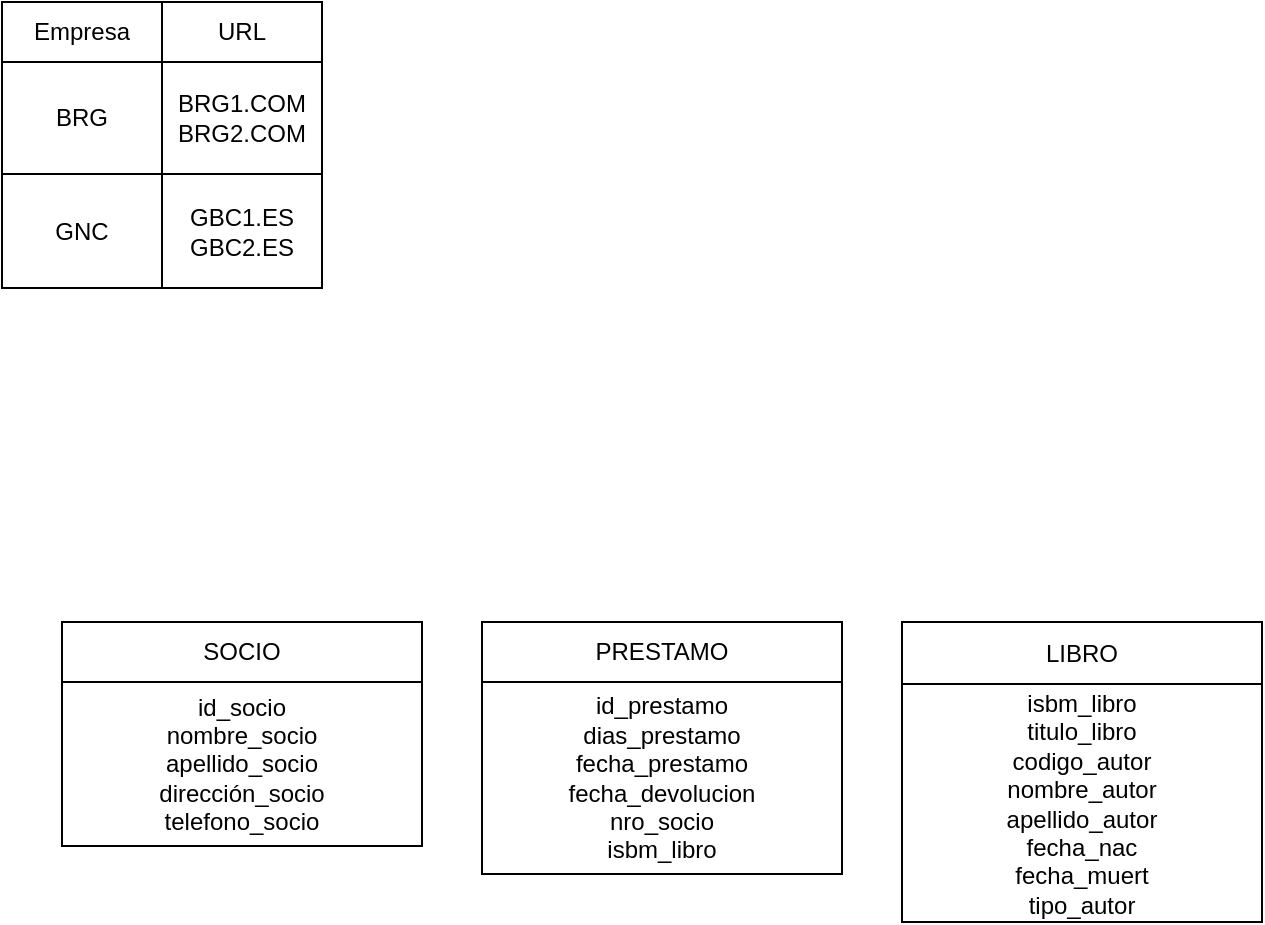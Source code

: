 <mxfile version="24.9.1">
  <diagram name="Página-1" id="s1wva9HRvPWU8w2n_Uq0">
    <mxGraphModel dx="1434" dy="746" grid="1" gridSize="10" guides="1" tooltips="1" connect="1" arrows="1" fold="1" page="1" pageScale="1" pageWidth="827" pageHeight="1169" math="0" shadow="0">
      <root>
        <mxCell id="0" />
        <mxCell id="1" parent="0" />
        <mxCell id="r7ORyJVNSRb1-A7q9vxN-14" value="" style="shape=table;startSize=0;container=1;collapsible=0;childLayout=tableLayout;" parent="1" vertex="1">
          <mxGeometry x="10" y="10" width="160" height="143" as="geometry" />
        </mxCell>
        <mxCell id="r7ORyJVNSRb1-A7q9vxN-15" value="" style="shape=tableRow;horizontal=0;startSize=0;swimlaneHead=0;swimlaneBody=0;strokeColor=inherit;top=0;left=0;bottom=0;right=0;collapsible=0;dropTarget=0;fillColor=none;points=[[0,0.5],[1,0.5]];portConstraint=eastwest;" parent="r7ORyJVNSRb1-A7q9vxN-14" vertex="1">
          <mxGeometry width="160" height="30" as="geometry" />
        </mxCell>
        <mxCell id="r7ORyJVNSRb1-A7q9vxN-16" value="Empresa" style="shape=partialRectangle;html=1;whiteSpace=wrap;connectable=0;strokeColor=inherit;overflow=hidden;fillColor=none;top=0;left=0;bottom=0;right=0;pointerEvents=1;" parent="r7ORyJVNSRb1-A7q9vxN-15" vertex="1">
          <mxGeometry width="80" height="30" as="geometry">
            <mxRectangle width="80" height="30" as="alternateBounds" />
          </mxGeometry>
        </mxCell>
        <mxCell id="r7ORyJVNSRb1-A7q9vxN-17" value="URL" style="shape=partialRectangle;html=1;whiteSpace=wrap;connectable=0;strokeColor=inherit;overflow=hidden;fillColor=none;top=0;left=0;bottom=0;right=0;pointerEvents=1;" parent="r7ORyJVNSRb1-A7q9vxN-15" vertex="1">
          <mxGeometry x="80" width="80" height="30" as="geometry">
            <mxRectangle width="80" height="30" as="alternateBounds" />
          </mxGeometry>
        </mxCell>
        <mxCell id="r7ORyJVNSRb1-A7q9vxN-18" value="" style="shape=tableRow;horizontal=0;startSize=0;swimlaneHead=0;swimlaneBody=0;strokeColor=inherit;top=0;left=0;bottom=0;right=0;collapsible=0;dropTarget=0;fillColor=none;points=[[0,0.5],[1,0.5]];portConstraint=eastwest;" parent="r7ORyJVNSRb1-A7q9vxN-14" vertex="1">
          <mxGeometry y="30" width="160" height="56" as="geometry" />
        </mxCell>
        <mxCell id="r7ORyJVNSRb1-A7q9vxN-19" value="BRG" style="shape=partialRectangle;html=1;whiteSpace=wrap;connectable=0;strokeColor=inherit;overflow=hidden;fillColor=none;top=0;left=0;bottom=0;right=0;pointerEvents=1;" parent="r7ORyJVNSRb1-A7q9vxN-18" vertex="1">
          <mxGeometry width="80" height="56" as="geometry">
            <mxRectangle width="80" height="56" as="alternateBounds" />
          </mxGeometry>
        </mxCell>
        <mxCell id="r7ORyJVNSRb1-A7q9vxN-20" value="BRG1.COM&lt;div&gt;BRG2.COM&lt;/div&gt;" style="shape=partialRectangle;html=1;whiteSpace=wrap;connectable=0;strokeColor=inherit;overflow=hidden;fillColor=none;top=0;left=0;bottom=0;right=0;pointerEvents=1;" parent="r7ORyJVNSRb1-A7q9vxN-18" vertex="1">
          <mxGeometry x="80" width="80" height="56" as="geometry">
            <mxRectangle width="80" height="56" as="alternateBounds" />
          </mxGeometry>
        </mxCell>
        <mxCell id="r7ORyJVNSRb1-A7q9vxN-21" value="" style="shape=tableRow;horizontal=0;startSize=0;swimlaneHead=0;swimlaneBody=0;strokeColor=inherit;top=0;left=0;bottom=0;right=0;collapsible=0;dropTarget=0;fillColor=none;points=[[0,0.5],[1,0.5]];portConstraint=eastwest;" parent="r7ORyJVNSRb1-A7q9vxN-14" vertex="1">
          <mxGeometry y="86" width="160" height="57" as="geometry" />
        </mxCell>
        <mxCell id="r7ORyJVNSRb1-A7q9vxN-22" value="GNC" style="shape=partialRectangle;html=1;whiteSpace=wrap;connectable=0;strokeColor=inherit;overflow=hidden;fillColor=none;top=0;left=0;bottom=0;right=0;pointerEvents=1;" parent="r7ORyJVNSRb1-A7q9vxN-21" vertex="1">
          <mxGeometry width="80" height="57" as="geometry">
            <mxRectangle width="80" height="57" as="alternateBounds" />
          </mxGeometry>
        </mxCell>
        <mxCell id="r7ORyJVNSRb1-A7q9vxN-23" value="GBC1.ES&lt;div&gt;GBC2.ES&lt;/div&gt;" style="shape=partialRectangle;html=1;whiteSpace=wrap;connectable=0;strokeColor=inherit;overflow=hidden;fillColor=none;top=0;left=0;bottom=0;right=0;pointerEvents=1;" parent="r7ORyJVNSRb1-A7q9vxN-21" vertex="1">
          <mxGeometry x="80" width="80" height="57" as="geometry">
            <mxRectangle width="80" height="57" as="alternateBounds" />
          </mxGeometry>
        </mxCell>
        <mxCell id="atUEhZ1Hb-aagrPBj2f7-11" value="" style="shape=table;startSize=0;container=1;collapsible=0;childLayout=tableLayout;" vertex="1" parent="1">
          <mxGeometry x="40" y="320" width="180" height="112" as="geometry" />
        </mxCell>
        <mxCell id="atUEhZ1Hb-aagrPBj2f7-12" value="" style="shape=tableRow;horizontal=0;startSize=0;swimlaneHead=0;swimlaneBody=0;strokeColor=inherit;top=0;left=0;bottom=0;right=0;collapsible=0;dropTarget=0;fillColor=none;points=[[0,0.5],[1,0.5]];portConstraint=eastwest;" vertex="1" parent="atUEhZ1Hb-aagrPBj2f7-11">
          <mxGeometry width="180" height="30" as="geometry" />
        </mxCell>
        <mxCell id="atUEhZ1Hb-aagrPBj2f7-13" value="SOCIO" style="shape=partialRectangle;html=1;whiteSpace=wrap;connectable=0;strokeColor=inherit;overflow=hidden;fillColor=none;top=0;left=0;bottom=0;right=0;pointerEvents=1;" vertex="1" parent="atUEhZ1Hb-aagrPBj2f7-12">
          <mxGeometry width="180" height="30" as="geometry">
            <mxRectangle width="180" height="30" as="alternateBounds" />
          </mxGeometry>
        </mxCell>
        <mxCell id="atUEhZ1Hb-aagrPBj2f7-14" value="" style="shape=tableRow;horizontal=0;startSize=0;swimlaneHead=0;swimlaneBody=0;strokeColor=inherit;top=0;left=0;bottom=0;right=0;collapsible=0;dropTarget=0;fillColor=none;points=[[0,0.5],[1,0.5]];portConstraint=eastwest;" vertex="1" parent="atUEhZ1Hb-aagrPBj2f7-11">
          <mxGeometry y="30" width="180" height="82" as="geometry" />
        </mxCell>
        <mxCell id="atUEhZ1Hb-aagrPBj2f7-15" value="id_socio&lt;div&gt;nombre_socio&lt;/div&gt;&lt;div&gt;apellido_socio&lt;/div&gt;&lt;div&gt;dirección_socio&lt;/div&gt;&lt;div&gt;telefono_socio&lt;/div&gt;" style="shape=partialRectangle;html=1;whiteSpace=wrap;connectable=0;strokeColor=inherit;overflow=hidden;fillColor=none;top=0;left=0;bottom=0;right=0;pointerEvents=1;" vertex="1" parent="atUEhZ1Hb-aagrPBj2f7-14">
          <mxGeometry width="180" height="82" as="geometry">
            <mxRectangle width="180" height="82" as="alternateBounds" />
          </mxGeometry>
        </mxCell>
        <mxCell id="atUEhZ1Hb-aagrPBj2f7-16" value="" style="shape=table;startSize=0;container=1;collapsible=0;childLayout=tableLayout;" vertex="1" parent="1">
          <mxGeometry x="250" y="320" width="180" height="126" as="geometry" />
        </mxCell>
        <mxCell id="atUEhZ1Hb-aagrPBj2f7-17" value="" style="shape=tableRow;horizontal=0;startSize=0;swimlaneHead=0;swimlaneBody=0;strokeColor=inherit;top=0;left=0;bottom=0;right=0;collapsible=0;dropTarget=0;fillColor=none;points=[[0,0.5],[1,0.5]];portConstraint=eastwest;" vertex="1" parent="atUEhZ1Hb-aagrPBj2f7-16">
          <mxGeometry width="180" height="30" as="geometry" />
        </mxCell>
        <mxCell id="atUEhZ1Hb-aagrPBj2f7-18" value="PRESTAMO" style="shape=partialRectangle;html=1;whiteSpace=wrap;connectable=0;strokeColor=inherit;overflow=hidden;fillColor=none;top=0;left=0;bottom=0;right=0;pointerEvents=1;" vertex="1" parent="atUEhZ1Hb-aagrPBj2f7-17">
          <mxGeometry width="180" height="30" as="geometry">
            <mxRectangle width="180" height="30" as="alternateBounds" />
          </mxGeometry>
        </mxCell>
        <mxCell id="atUEhZ1Hb-aagrPBj2f7-19" value="" style="shape=tableRow;horizontal=0;startSize=0;swimlaneHead=0;swimlaneBody=0;strokeColor=inherit;top=0;left=0;bottom=0;right=0;collapsible=0;dropTarget=0;fillColor=none;points=[[0,0.5],[1,0.5]];portConstraint=eastwest;" vertex="1" parent="atUEhZ1Hb-aagrPBj2f7-16">
          <mxGeometry y="30" width="180" height="96" as="geometry" />
        </mxCell>
        <mxCell id="atUEhZ1Hb-aagrPBj2f7-20" value="id_prestamo&lt;div&gt;dias_prestamo&lt;/div&gt;&lt;div&gt;fecha_prestamo&lt;/div&gt;&lt;div&gt;fecha_devolucion&lt;/div&gt;&lt;div&gt;nro_socio&lt;/div&gt;&lt;div&gt;isbm_libro&lt;/div&gt;" style="shape=partialRectangle;html=1;whiteSpace=wrap;connectable=0;strokeColor=inherit;overflow=hidden;fillColor=none;top=0;left=0;bottom=0;right=0;pointerEvents=1;" vertex="1" parent="atUEhZ1Hb-aagrPBj2f7-19">
          <mxGeometry width="180" height="96" as="geometry">
            <mxRectangle width="180" height="96" as="alternateBounds" />
          </mxGeometry>
        </mxCell>
        <mxCell id="atUEhZ1Hb-aagrPBj2f7-21" value="" style="shape=table;startSize=0;container=1;collapsible=0;childLayout=tableLayout;" vertex="1" parent="1">
          <mxGeometry x="460" y="320" width="180" height="150" as="geometry" />
        </mxCell>
        <mxCell id="atUEhZ1Hb-aagrPBj2f7-22" value="" style="shape=tableRow;horizontal=0;startSize=0;swimlaneHead=0;swimlaneBody=0;strokeColor=inherit;top=0;left=0;bottom=0;right=0;collapsible=0;dropTarget=0;fillColor=none;points=[[0,0.5],[1,0.5]];portConstraint=eastwest;" vertex="1" parent="atUEhZ1Hb-aagrPBj2f7-21">
          <mxGeometry width="180" height="31" as="geometry" />
        </mxCell>
        <mxCell id="atUEhZ1Hb-aagrPBj2f7-23" value="LIBRO" style="shape=partialRectangle;html=1;whiteSpace=wrap;connectable=0;strokeColor=inherit;overflow=hidden;fillColor=none;top=0;left=0;bottom=0;right=0;pointerEvents=1;" vertex="1" parent="atUEhZ1Hb-aagrPBj2f7-22">
          <mxGeometry width="180" height="31" as="geometry">
            <mxRectangle width="180" height="31" as="alternateBounds" />
          </mxGeometry>
        </mxCell>
        <mxCell id="atUEhZ1Hb-aagrPBj2f7-24" value="" style="shape=tableRow;horizontal=0;startSize=0;swimlaneHead=0;swimlaneBody=0;strokeColor=inherit;top=0;left=0;bottom=0;right=0;collapsible=0;dropTarget=0;fillColor=none;points=[[0,0.5],[1,0.5]];portConstraint=eastwest;" vertex="1" parent="atUEhZ1Hb-aagrPBj2f7-21">
          <mxGeometry y="31" width="180" height="119" as="geometry" />
        </mxCell>
        <mxCell id="atUEhZ1Hb-aagrPBj2f7-25" value="isbm_libro&lt;div&gt;titulo_libro&lt;/div&gt;&lt;div&gt;codigo_autor&lt;/div&gt;&lt;div&gt;nombre_autor&lt;/div&gt;&lt;div&gt;apellido_autor&lt;/div&gt;&lt;div&gt;fecha_nac&lt;/div&gt;&lt;div&gt;fecha_muert&lt;/div&gt;&lt;div&gt;tipo_autor&lt;/div&gt;&lt;div&gt;paginas_libro&lt;/div&gt;" style="shape=partialRectangle;html=1;whiteSpace=wrap;connectable=0;strokeColor=inherit;overflow=hidden;fillColor=none;top=0;left=0;bottom=0;right=0;pointerEvents=1;" vertex="1" parent="atUEhZ1Hb-aagrPBj2f7-24">
          <mxGeometry width="180" height="119" as="geometry">
            <mxRectangle width="180" height="119" as="alternateBounds" />
          </mxGeometry>
        </mxCell>
      </root>
    </mxGraphModel>
  </diagram>
</mxfile>
